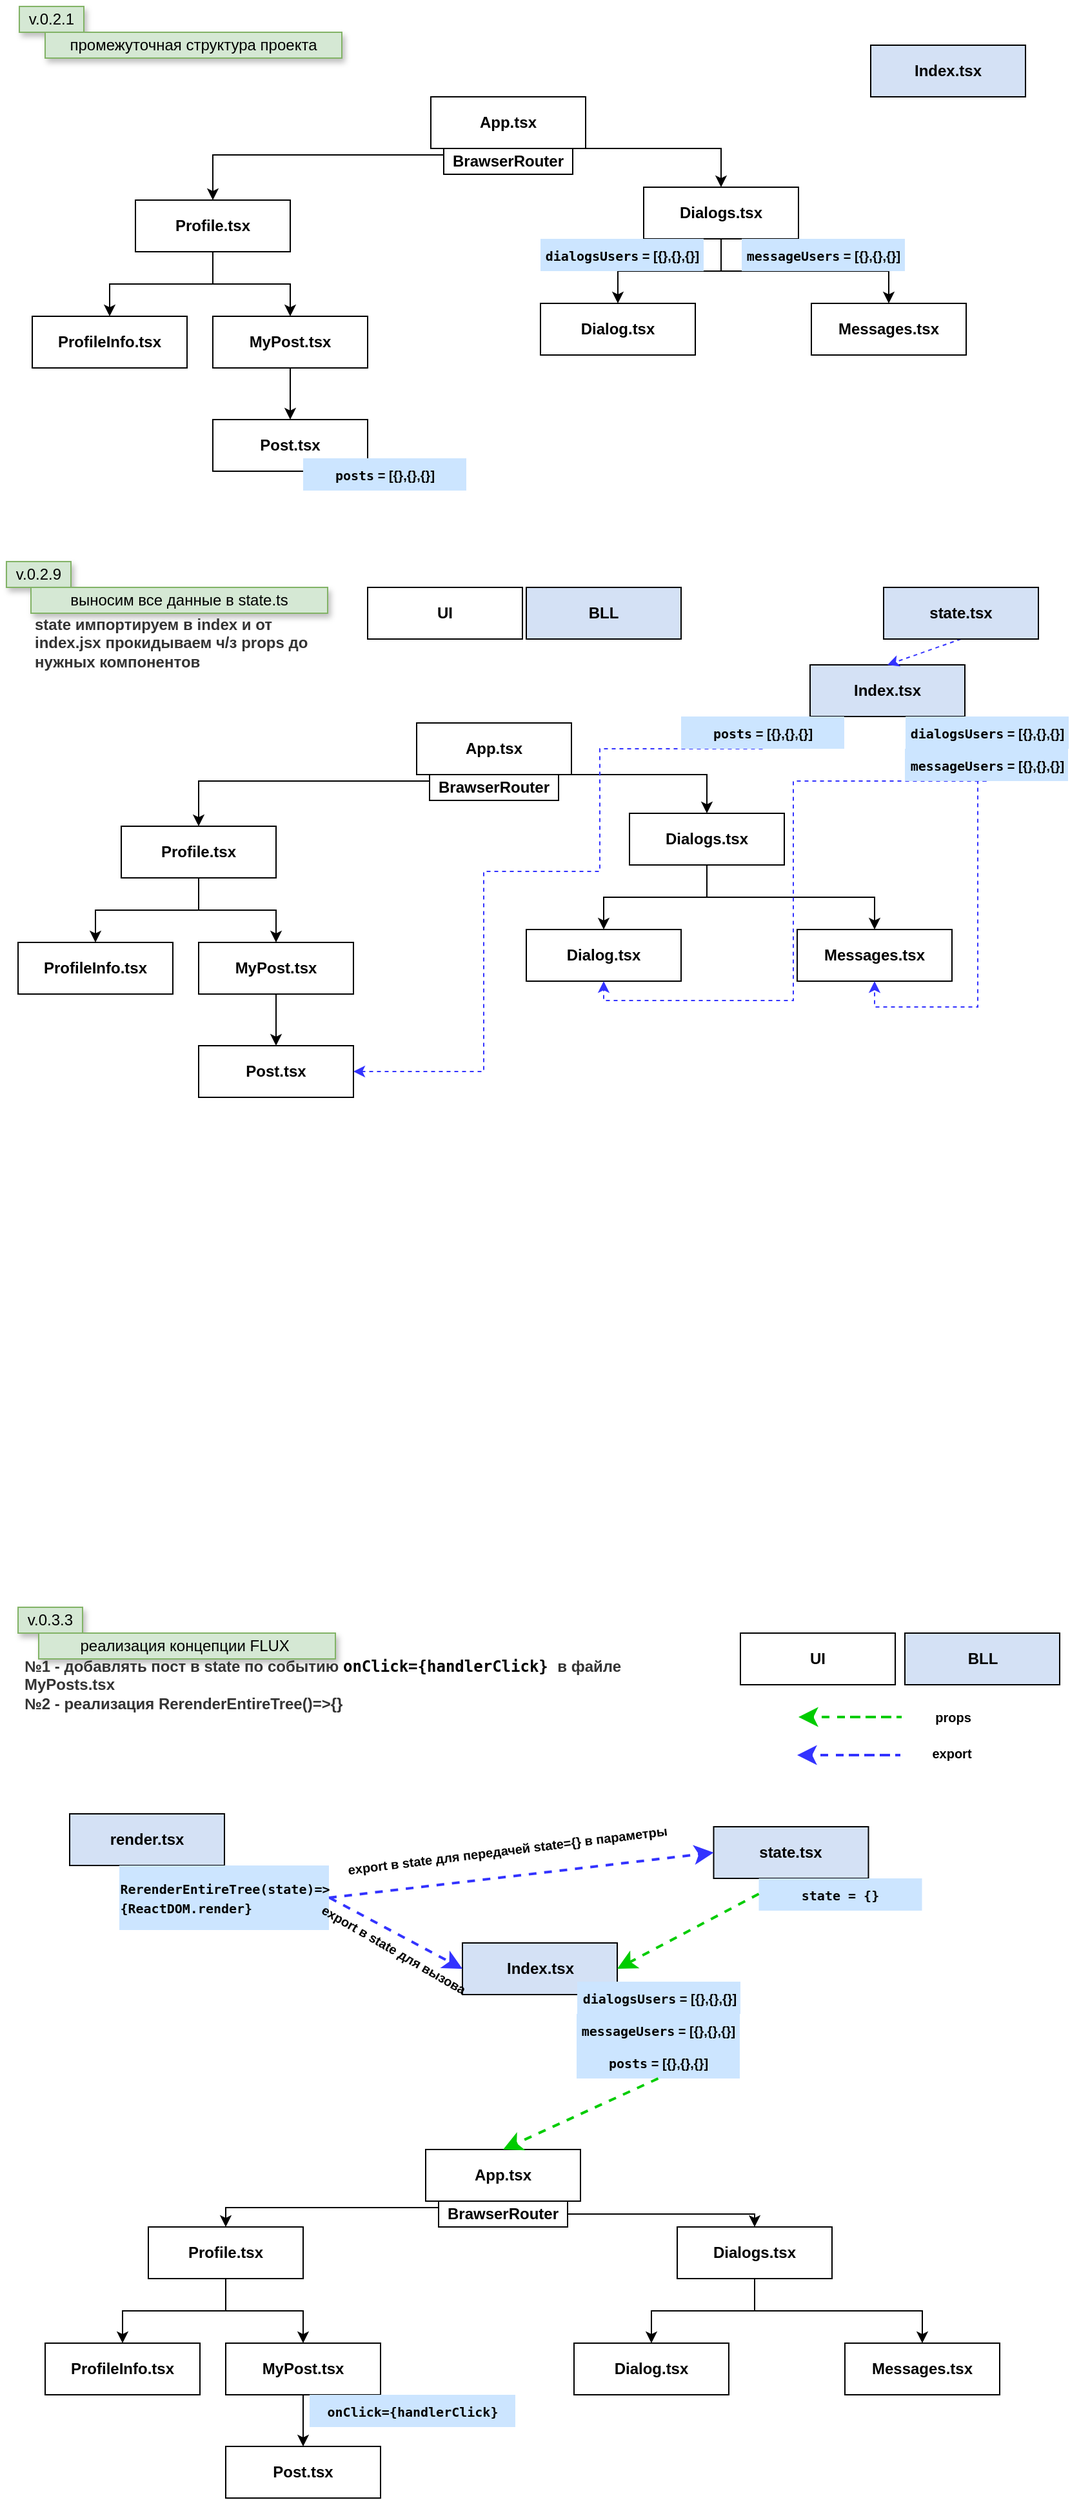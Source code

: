 <mxfile version="16.5.6" type="github">
  <diagram id="oLFiRbwE-C5T9zBizWjQ" name="Page-1">
    <mxGraphModel dx="2490" dy="1270" grid="1" gridSize="10" guides="1" tooltips="1" connect="1" arrows="0" fold="1" page="1" pageScale="1" pageWidth="827" pageHeight="1169" math="0" shadow="0">
      <root>
        <mxCell id="0" />
        <mxCell id="1" parent="0" />
        <mxCell id="9WCbVWumMUlL1E1PXj8_-1" value="v.0.2.1" style="text;html=1;strokeColor=#82b366;fillColor=#d5e8d4;align=center;verticalAlign=middle;whiteSpace=wrap;rounded=0;glass=0;shadow=1;" parent="1" vertex="1">
          <mxGeometry x="10" y="10" width="50" height="20" as="geometry" />
        </mxCell>
        <mxCell id="0pOiVx95gZNzW9qbfq_K-2" value="промежуточная структура проекта" style="text;html=1;strokeColor=#82b366;fillColor=#D5E8D4;align=center;verticalAlign=middle;whiteSpace=wrap;rounded=0;glass=0;shadow=1;" parent="1" vertex="1">
          <mxGeometry x="30" y="30" width="230" height="20" as="geometry" />
        </mxCell>
        <mxCell id="0pOiVx95gZNzW9qbfq_K-4" value="&lt;b&gt;App.tsx&lt;/b&gt;" style="rounded=0;whiteSpace=wrap;html=1;fillColor=#FFFFFF;" parent="1" vertex="1">
          <mxGeometry x="329" y="80" width="120" height="40" as="geometry" />
        </mxCell>
        <mxCell id="0pOiVx95gZNzW9qbfq_K-25" style="edgeStyle=orthogonalEdgeStyle;rounded=0;orthogonalLoop=1;jettySize=auto;html=1;exitX=0.5;exitY=1;exitDx=0;exitDy=0;entryX=0.5;entryY=0;entryDx=0;entryDy=0;fontSize=10;fontColor=#000000;" parent="1" source="0pOiVx95gZNzW9qbfq_K-5" target="0pOiVx95gZNzW9qbfq_K-10" edge="1">
          <mxGeometry relative="1" as="geometry" />
        </mxCell>
        <mxCell id="0pOiVx95gZNzW9qbfq_K-26" style="edgeStyle=orthogonalEdgeStyle;rounded=0;orthogonalLoop=1;jettySize=auto;html=1;exitX=0.5;exitY=1;exitDx=0;exitDy=0;entryX=0.5;entryY=0;entryDx=0;entryDy=0;fontSize=10;fontColor=#000000;" parent="1" source="0pOiVx95gZNzW9qbfq_K-5" target="0pOiVx95gZNzW9qbfq_K-11" edge="1">
          <mxGeometry relative="1" as="geometry" />
        </mxCell>
        <mxCell id="0pOiVx95gZNzW9qbfq_K-5" value="&lt;b&gt;Profile.tsx&lt;/b&gt;" style="rounded=0;whiteSpace=wrap;html=1;fillColor=#FFFFFF;" parent="1" vertex="1">
          <mxGeometry x="100" y="160" width="120" height="40" as="geometry" />
        </mxCell>
        <mxCell id="0pOiVx95gZNzW9qbfq_K-27" style="edgeStyle=orthogonalEdgeStyle;rounded=0;orthogonalLoop=1;jettySize=auto;html=1;exitX=0.5;exitY=1;exitDx=0;exitDy=0;entryX=0.5;entryY=0;entryDx=0;entryDy=0;fontSize=10;fontColor=#000000;" parent="1" source="0pOiVx95gZNzW9qbfq_K-6" target="0pOiVx95gZNzW9qbfq_K-13" edge="1">
          <mxGeometry relative="1" as="geometry" />
        </mxCell>
        <mxCell id="0pOiVx95gZNzW9qbfq_K-28" style="edgeStyle=orthogonalEdgeStyle;rounded=0;orthogonalLoop=1;jettySize=auto;html=1;exitX=0.5;exitY=1;exitDx=0;exitDy=0;fontSize=10;fontColor=#000000;" parent="1" source="0pOiVx95gZNzW9qbfq_K-6" target="0pOiVx95gZNzW9qbfq_K-14" edge="1">
          <mxGeometry relative="1" as="geometry" />
        </mxCell>
        <mxCell id="0pOiVx95gZNzW9qbfq_K-6" value="&lt;b&gt;Dialogs.tsx&lt;/b&gt;" style="rounded=0;whiteSpace=wrap;html=1;fillColor=#FFFFFF;" parent="1" vertex="1">
          <mxGeometry x="494" y="150" width="120" height="40" as="geometry" />
        </mxCell>
        <mxCell id="0pOiVx95gZNzW9qbfq_K-24" style="edgeStyle=orthogonalEdgeStyle;rounded=0;orthogonalLoop=1;jettySize=auto;html=1;exitX=0;exitY=0.25;exitDx=0;exitDy=0;entryX=0.5;entryY=0;entryDx=0;entryDy=0;fontSize=10;fontColor=#000000;" parent="1" source="0pOiVx95gZNzW9qbfq_K-8" target="0pOiVx95gZNzW9qbfq_K-5" edge="1">
          <mxGeometry relative="1" as="geometry" />
        </mxCell>
        <mxCell id="0pOiVx95gZNzW9qbfq_K-30" style="edgeStyle=orthogonalEdgeStyle;rounded=0;orthogonalLoop=1;jettySize=auto;html=1;exitX=1;exitY=0;exitDx=0;exitDy=0;entryX=0.5;entryY=0;entryDx=0;entryDy=0;fontSize=10;fontColor=#000000;" parent="1" source="0pOiVx95gZNzW9qbfq_K-8" target="0pOiVx95gZNzW9qbfq_K-6" edge="1">
          <mxGeometry relative="1" as="geometry">
            <Array as="points">
              <mxPoint x="554" y="120" />
            </Array>
          </mxGeometry>
        </mxCell>
        <mxCell id="0pOiVx95gZNzW9qbfq_K-8" value="&lt;b&gt;BrawserRouter&lt;/b&gt;" style="rounded=0;whiteSpace=wrap;html=1;fillColor=#FFFFFF;" parent="1" vertex="1">
          <mxGeometry x="339" y="120" width="100" height="20" as="geometry" />
        </mxCell>
        <mxCell id="0pOiVx95gZNzW9qbfq_K-9" value="&lt;b&gt;Index.tsx&lt;/b&gt;" style="rounded=0;whiteSpace=wrap;html=1;fillColor=#D4E1F5;shadow=0;strokeColor=#000000;" parent="1" vertex="1">
          <mxGeometry x="670" y="40" width="120" height="40" as="geometry" />
        </mxCell>
        <mxCell id="0pOiVx95gZNzW9qbfq_K-10" value="&lt;b&gt;ProfileInfo.tsx&lt;/b&gt;" style="rounded=0;whiteSpace=wrap;html=1;fillColor=#FFFFFF;" parent="1" vertex="1">
          <mxGeometry x="20" y="250" width="120" height="40" as="geometry" />
        </mxCell>
        <mxCell id="0pOiVx95gZNzW9qbfq_K-29" style="edgeStyle=orthogonalEdgeStyle;rounded=0;orthogonalLoop=1;jettySize=auto;html=1;exitX=0.5;exitY=1;exitDx=0;exitDy=0;fontSize=10;fontColor=#000000;" parent="1" source="0pOiVx95gZNzW9qbfq_K-11" target="0pOiVx95gZNzW9qbfq_K-12" edge="1">
          <mxGeometry relative="1" as="geometry" />
        </mxCell>
        <mxCell id="0pOiVx95gZNzW9qbfq_K-11" value="&lt;b&gt;MyPost.tsx&lt;/b&gt;" style="rounded=0;whiteSpace=wrap;html=1;fillColor=#FFFFFF;" parent="1" vertex="1">
          <mxGeometry x="160" y="250" width="120" height="40" as="geometry" />
        </mxCell>
        <mxCell id="0pOiVx95gZNzW9qbfq_K-12" value="&lt;b&gt;Post.tsx&lt;/b&gt;" style="rounded=0;whiteSpace=wrap;html=1;fillColor=#FFFFFF;" parent="1" vertex="1">
          <mxGeometry x="160" y="330" width="120" height="40" as="geometry" />
        </mxCell>
        <mxCell id="0pOiVx95gZNzW9qbfq_K-13" value="&lt;b&gt;Dialog.tsx&lt;/b&gt;" style="rounded=0;whiteSpace=wrap;html=1;fillColor=#FFFFFF;" parent="1" vertex="1">
          <mxGeometry x="414" y="240" width="120" height="40" as="geometry" />
        </mxCell>
        <mxCell id="0pOiVx95gZNzW9qbfq_K-14" value="&lt;b&gt;Messages.tsx&lt;/b&gt;" style="rounded=0;whiteSpace=wrap;html=1;fillColor=#FFFFFF;" parent="1" vertex="1">
          <mxGeometry x="624" y="240" width="120" height="40" as="geometry" />
        </mxCell>
        <mxCell id="0pOiVx95gZNzW9qbfq_K-15" value="&lt;b&gt;&lt;font style=&quot;font-size: 10px&quot;&gt;&lt;span style=&quot;font-family: &amp;#34;jetbrains mono&amp;#34; , monospace&quot;&gt;dialogsUsers&lt;/span&gt;&amp;nbsp;= [{},{},{}]&lt;/font&gt;&lt;/b&gt;" style="rounded=0;whiteSpace=wrap;html=1;shadow=0;strokeColor=none;fillColor=#CCE5FF;" parent="1" vertex="1">
          <mxGeometry x="414" y="190" width="126.5" height="25" as="geometry" />
        </mxCell>
        <mxCell id="0pOiVx95gZNzW9qbfq_K-19" value="&lt;b&gt;&lt;font style=&quot;font-size: 10px&quot;&gt;&lt;span style=&quot;font-family: &amp;#34;jetbrains mono&amp;#34; , monospace&quot;&gt;messageUsers&lt;/span&gt;&amp;nbsp;= [{},{},{}]&lt;/font&gt;&lt;/b&gt;" style="rounded=0;whiteSpace=wrap;html=1;shadow=0;strokeColor=none;fillColor=#CCE5FF;" parent="1" vertex="1">
          <mxGeometry x="570" y="190" width="126.5" height="25" as="geometry" />
        </mxCell>
        <mxCell id="0pOiVx95gZNzW9qbfq_K-20" value="&lt;b&gt;&lt;font style=&quot;font-size: 10px&quot;&gt;&lt;font face=&quot;jetbrains mono, monospace&quot;&gt;posts&lt;/font&gt; = [{},{},{}]&lt;/font&gt;&lt;/b&gt;" style="rounded=0;whiteSpace=wrap;html=1;shadow=0;strokeColor=none;fillColor=#CCE5FF;" parent="1" vertex="1">
          <mxGeometry x="230" y="360" width="126.5" height="25" as="geometry" />
        </mxCell>
               <mxCell id="BKw3hRmDs_eH8maUTLtB-1" value="v.0.2.9" style="text;html=1;strokeColor=#82b366;fillColor=#d5e8d4;align=center;verticalAlign=middle;whiteSpace=wrap;rounded=0;glass=0;shadow=1;" vertex="1" parent="1">
          <mxGeometry y="440" width="50" height="20" as="geometry" />
        </mxCell>
        <mxCell id="BKw3hRmDs_eH8maUTLtB-2" value="выносим все данные в state.ts" style="text;html=1;strokeColor=#82b366;fillColor=#D5E8D4;align=center;verticalAlign=middle;whiteSpace=wrap;rounded=0;glass=0;shadow=1;" vertex="1" parent="1">
          <mxGeometry x="19" y="460" width="230" height="20" as="geometry" />
        </mxCell>
        <mxCell id="BKw3hRmDs_eH8maUTLtB-3" value="&lt;b&gt;App.tsx&lt;/b&gt;" style="rounded=0;whiteSpace=wrap;html=1;fillColor=#FFFFFF;" vertex="1" parent="1">
          <mxGeometry x="318" y="565" width="120" height="40" as="geometry" />
        </mxCell>
        <mxCell id="BKw3hRmDs_eH8maUTLtB-4" style="edgeStyle=orthogonalEdgeStyle;rounded=0;orthogonalLoop=1;jettySize=auto;html=1;exitX=0.5;exitY=1;exitDx=0;exitDy=0;entryX=0.5;entryY=0;entryDx=0;entryDy=0;fontSize=10;fontColor=#000000;" edge="1" parent="1" source="BKw3hRmDs_eH8maUTLtB-6" target="BKw3hRmDs_eH8maUTLtB-14">
          <mxGeometry relative="1" as="geometry" />
        </mxCell>
        <mxCell id="BKw3hRmDs_eH8maUTLtB-5" style="edgeStyle=orthogonalEdgeStyle;rounded=0;orthogonalLoop=1;jettySize=auto;html=1;exitX=0.5;exitY=1;exitDx=0;exitDy=0;entryX=0.5;entryY=0;entryDx=0;entryDy=0;fontSize=10;fontColor=#000000;" edge="1" parent="1" source="BKw3hRmDs_eH8maUTLtB-6" target="BKw3hRmDs_eH8maUTLtB-16">
          <mxGeometry relative="1" as="geometry" />
        </mxCell>
        <mxCell id="BKw3hRmDs_eH8maUTLtB-6" value="&lt;b&gt;Profile.tsx&lt;/b&gt;" style="rounded=0;whiteSpace=wrap;html=1;fillColor=#FFFFFF;" vertex="1" parent="1">
          <mxGeometry x="89" y="645" width="120" height="40" as="geometry" />
        </mxCell>
        <mxCell id="BKw3hRmDs_eH8maUTLtB-7" style="edgeStyle=orthogonalEdgeStyle;rounded=0;orthogonalLoop=1;jettySize=auto;html=1;exitX=0.5;exitY=1;exitDx=0;exitDy=0;entryX=0.5;entryY=0;entryDx=0;entryDy=0;fontSize=10;fontColor=#000000;" edge="1" parent="1" source="BKw3hRmDs_eH8maUTLtB-9" target="BKw3hRmDs_eH8maUTLtB-18">
          <mxGeometry relative="1" as="geometry" />
        </mxCell>
        <mxCell id="BKw3hRmDs_eH8maUTLtB-8" style="edgeStyle=orthogonalEdgeStyle;rounded=0;orthogonalLoop=1;jettySize=auto;html=1;exitX=0.5;exitY=1;exitDx=0;exitDy=0;fontSize=10;fontColor=#000000;" edge="1" parent="1" source="BKw3hRmDs_eH8maUTLtB-9" target="BKw3hRmDs_eH8maUTLtB-19">
          <mxGeometry relative="1" as="geometry" />
        </mxCell>
        <mxCell id="BKw3hRmDs_eH8maUTLtB-9" value="&lt;b&gt;Dialogs.tsx&lt;/b&gt;" style="rounded=0;whiteSpace=wrap;html=1;fillColor=#FFFFFF;" vertex="1" parent="1">
          <mxGeometry x="483" y="635" width="120" height="40" as="geometry" />
        </mxCell>
        <mxCell id="BKw3hRmDs_eH8maUTLtB-10" style="edgeStyle=orthogonalEdgeStyle;rounded=0;orthogonalLoop=1;jettySize=auto;html=1;exitX=0;exitY=0.25;exitDx=0;exitDy=0;entryX=0.5;entryY=0;entryDx=0;entryDy=0;fontSize=10;fontColor=#000000;" edge="1" parent="1" source="BKw3hRmDs_eH8maUTLtB-12" target="BKw3hRmDs_eH8maUTLtB-6">
          <mxGeometry relative="1" as="geometry" />
        </mxCell>
        <mxCell id="BKw3hRmDs_eH8maUTLtB-11" style="edgeStyle=orthogonalEdgeStyle;rounded=0;orthogonalLoop=1;jettySize=auto;html=1;exitX=1;exitY=0;exitDx=0;exitDy=0;entryX=0.5;entryY=0;entryDx=0;entryDy=0;fontSize=10;fontColor=#000000;" edge="1" parent="1" source="BKw3hRmDs_eH8maUTLtB-12" target="BKw3hRmDs_eH8maUTLtB-9">
          <mxGeometry relative="1" as="geometry">
            <Array as="points">
              <mxPoint x="543" y="605" />
            </Array>
          </mxGeometry>
        </mxCell>
        <mxCell id="BKw3hRmDs_eH8maUTLtB-12" value="&lt;b&gt;BrawserRouter&lt;/b&gt;" style="rounded=0;whiteSpace=wrap;html=1;fillColor=#FFFFFF;" vertex="1" parent="1">
          <mxGeometry x="328" y="605" width="100" height="20" as="geometry" />
        </mxCell>
        <mxCell id="BKw3hRmDs_eH8maUTLtB-13" value="&lt;b&gt;Index.tsx&lt;/b&gt;" style="rounded=0;whiteSpace=wrap;html=1;fillColor=#D4E1F5;shadow=0;strokeColor=#000000;" vertex="1" parent="1">
          <mxGeometry x="623" y="520" width="120" height="40" as="geometry" />
        </mxCell>
        <mxCell id="BKw3hRmDs_eH8maUTLtB-14" value="&lt;b&gt;ProfileInfo.tsx&lt;/b&gt;" style="rounded=0;whiteSpace=wrap;html=1;fillColor=#FFFFFF;" vertex="1" parent="1">
          <mxGeometry x="9" y="735" width="120" height="40" as="geometry" />
        </mxCell>
        <mxCell id="BKw3hRmDs_eH8maUTLtB-15" style="edgeStyle=orthogonalEdgeStyle;rounded=0;orthogonalLoop=1;jettySize=auto;html=1;exitX=0.5;exitY=1;exitDx=0;exitDy=0;fontSize=10;fontColor=#000000;" edge="1" parent="1" source="BKw3hRmDs_eH8maUTLtB-16" target="BKw3hRmDs_eH8maUTLtB-17">
          <mxGeometry relative="1" as="geometry" />
        </mxCell>
        <mxCell id="BKw3hRmDs_eH8maUTLtB-16" value="&lt;b&gt;MyPost.tsx&lt;/b&gt;" style="rounded=0;whiteSpace=wrap;html=1;fillColor=#FFFFFF;" vertex="1" parent="1">
          <mxGeometry x="149" y="735" width="120" height="40" as="geometry" />
        </mxCell>
        <mxCell id="BKw3hRmDs_eH8maUTLtB-17" value="&lt;b&gt;Post.tsx&lt;/b&gt;" style="rounded=0;whiteSpace=wrap;html=1;fillColor=#FFFFFF;" vertex="1" parent="1">
          <mxGeometry x="149" y="815" width="120" height="40" as="geometry" />
        </mxCell>
        <mxCell id="BKw3hRmDs_eH8maUTLtB-18" value="&lt;b&gt;Dialog.tsx&lt;/b&gt;" style="rounded=0;whiteSpace=wrap;html=1;fillColor=#FFFFFF;" vertex="1" parent="1">
          <mxGeometry x="403" y="725" width="120" height="40" as="geometry" />
        </mxCell>
        <mxCell id="BKw3hRmDs_eH8maUTLtB-19" value="&lt;b&gt;Messages.tsx&lt;/b&gt;" style="rounded=0;whiteSpace=wrap;html=1;fillColor=#FFFFFF;" vertex="1" parent="1">
          <mxGeometry x="613" y="725" width="120" height="40" as="geometry" />
        </mxCell>
        <mxCell id="BKw3hRmDs_eH8maUTLtB-20" value="&lt;b&gt;&lt;font style=&quot;font-size: 10px&quot;&gt;&lt;span style=&quot;font-family: &amp;#34;jetbrains mono&amp;#34; , monospace&quot;&gt;dialogsUsers&lt;/span&gt;&amp;nbsp;= [{},{},{}]&lt;/font&gt;&lt;/b&gt;" style="rounded=0;whiteSpace=wrap;html=1;shadow=0;strokeColor=none;fillColor=#CCE5FF;" vertex="1" parent="1">
          <mxGeometry x="697" y="560" width="126.5" height="25" as="geometry" />
        </mxCell>
        <mxCell id="BKw3hRmDs_eH8maUTLtB-29" style="edgeStyle=orthogonalEdgeStyle;rounded=0;orthogonalLoop=1;jettySize=auto;html=1;exitX=0.5;exitY=1;exitDx=0;exitDy=0;entryX=0.5;entryY=1;entryDx=0;entryDy=0;fontFamily=Helvetica;fontSize=12;fontColor=#333333;strokeColor=#3333FF;dashed=1;" edge="1" parent="1" source="BKw3hRmDs_eH8maUTLtB-21" target="BKw3hRmDs_eH8maUTLtB-19">
          <mxGeometry relative="1" as="geometry">
            <Array as="points">
              <mxPoint x="753" y="610" />
              <mxPoint x="753" y="785" />
              <mxPoint x="673" y="785" />
            </Array>
          </mxGeometry>
        </mxCell>
        <mxCell id="BKw3hRmDs_eH8maUTLtB-30" style="edgeStyle=orthogonalEdgeStyle;rounded=0;orthogonalLoop=1;jettySize=auto;html=1;exitX=0.5;exitY=1;exitDx=0;exitDy=0;entryX=0.5;entryY=1;entryDx=0;entryDy=0;fontFamily=Helvetica;fontSize=12;fontColor=#333333;strokeColor=#3333FF;dashed=1;" edge="1" parent="1" source="BKw3hRmDs_eH8maUTLtB-21" target="BKw3hRmDs_eH8maUTLtB-18">
          <mxGeometry relative="1" as="geometry">
            <Array as="points">
              <mxPoint x="610" y="610" />
              <mxPoint x="610" y="780" />
              <mxPoint x="463" y="780" />
            </Array>
          </mxGeometry>
        </mxCell>
        <mxCell id="BKw3hRmDs_eH8maUTLtB-21" value="&lt;b&gt;&lt;font style=&quot;font-size: 10px&quot;&gt;&lt;span style=&quot;font-family: &amp;#34;jetbrains mono&amp;#34; , monospace&quot;&gt;messageUsers&lt;/span&gt;&amp;nbsp;= [{},{},{}]&lt;/font&gt;&lt;/b&gt;" style="rounded=0;whiteSpace=wrap;html=1;shadow=0;strokeColor=none;fillColor=#CCE5FF;" vertex="1" parent="1">
          <mxGeometry x="696.5" y="585" width="126.5" height="25" as="geometry" />
        </mxCell>
        <mxCell id="BKw3hRmDs_eH8maUTLtB-28" style="edgeStyle=orthogonalEdgeStyle;rounded=0;orthogonalLoop=1;jettySize=auto;html=1;exitX=0.5;exitY=1;exitDx=0;exitDy=0;entryX=1;entryY=0.5;entryDx=0;entryDy=0;fontFamily=Helvetica;fontSize=12;fontColor=#333333;strokeColor=#3333FF;dashed=1;" edge="1" parent="1" source="BKw3hRmDs_eH8maUTLtB-22" target="BKw3hRmDs_eH8maUTLtB-17">
          <mxGeometry relative="1" as="geometry">
            <Array as="points">
              <mxPoint x="460" y="585" />
              <mxPoint x="460" y="680" />
              <mxPoint x="370" y="680" />
              <mxPoint x="370" y="835" />
            </Array>
          </mxGeometry>
        </mxCell>
        <mxCell id="BKw3hRmDs_eH8maUTLtB-22" value="&lt;b&gt;&lt;font style=&quot;font-size: 10px&quot;&gt;&lt;font face=&quot;jetbrains mono, monospace&quot;&gt;posts&lt;/font&gt; = [{},{},{}]&lt;/font&gt;&lt;/b&gt;" style="rounded=0;whiteSpace=wrap;html=1;shadow=0;strokeColor=none;fillColor=#CCE5FF;" vertex="1" parent="1">
          <mxGeometry x="523" y="560" width="126.5" height="25" as="geometry" />
        </mxCell>
        <mxCell id="BKw3hRmDs_eH8maUTLtB-35" style="edgeStyle=none;rounded=0;orthogonalLoop=1;jettySize=auto;html=1;exitX=0.5;exitY=1;exitDx=0;exitDy=0;entryX=0.5;entryY=0;entryDx=0;entryDy=0;dashed=1;fontFamily=Helvetica;fontSize=12;fontColor=#333333;strokeColor=#3333FF;" edge="1" parent="1" source="BKw3hRmDs_eH8maUTLtB-23" target="BKw3hRmDs_eH8maUTLtB-13">
          <mxGeometry relative="1" as="geometry" />
        </mxCell>
        <mxCell id="BKw3hRmDs_eH8maUTLtB-23" value="&lt;b&gt;state.tsx&lt;/b&gt;" style="rounded=0;whiteSpace=wrap;html=1;fillColor=#D4E1F5;shadow=0;strokeColor=#000000;" vertex="1" parent="1">
          <mxGeometry x="680" y="460" width="120" height="40" as="geometry" />
        </mxCell>
        <mxCell id="BKw3hRmDs_eH8maUTLtB-27" value="&lt;b&gt;state импортируем в index и от index.jsx прокидываем ч/з props до нужных компонентов&lt;/b&gt;" style="text;html=1;strokeColor=none;fillColor=none;align=left;verticalAlign=middle;whiteSpace=wrap;rounded=0;labelBackgroundColor=none;labelBorderColor=none;fontFamily=Helvetica;fontSize=12;fontColor=#333333;" vertex="1" parent="1">
          <mxGeometry x="20" y="475" width="230" height="55" as="geometry" />
        </mxCell>
        <mxCell id="BKw3hRmDs_eH8maUTLtB-32" value="&lt;b&gt;BLL&lt;/b&gt;" style="rounded=0;whiteSpace=wrap;html=1;fillColor=#D4E1F5;shadow=0;strokeColor=#000000;" vertex="1" parent="1">
          <mxGeometry x="403" y="460" width="120" height="40" as="geometry" />
        </mxCell>
        <mxCell id="BKw3hRmDs_eH8maUTLtB-36" value="&lt;b&gt;UI&lt;/b&gt;" style="rounded=0;whiteSpace=wrap;html=1;fillColor=#FFFFFF;strokeColor=#000000;" vertex="1" parent="1">
          <mxGeometry x="280" y="460" width="120" height="40" as="geometry" />
        </mxCell>
        <mxCell id="BKw3hRmDs_eH8maUTLtB-39" value="v.0.3.3" style="text;html=1;strokeColor=#82b366;fillColor=#d5e8d4;align=center;verticalAlign=middle;whiteSpace=wrap;rounded=0;glass=0;shadow=1;" vertex="1" parent="1">
          <mxGeometry x="9" y="1250" width="50" height="20" as="geometry" />
        </mxCell>
        <mxCell id="BKw3hRmDs_eH8maUTLtB-40" value="реализация концепции FLUX&amp;nbsp;" style="text;html=1;strokeColor=#82b366;fillColor=#D5E8D4;align=center;verticalAlign=middle;whiteSpace=wrap;rounded=0;glass=0;shadow=1;" vertex="1" parent="1">
          <mxGeometry x="25" y="1270" width="230" height="20" as="geometry" />
        </mxCell>
        <mxCell id="BKw3hRmDs_eH8maUTLtB-41" value="&lt;b&gt;App.tsx&lt;/b&gt;" style="rounded=0;whiteSpace=wrap;html=1;fillColor=#FFFFFF;" vertex="1" parent="1">
          <mxGeometry x="325" y="1670" width="120" height="40" as="geometry" />
        </mxCell>
        <mxCell id="BKw3hRmDs_eH8maUTLtB-42" style="edgeStyle=orthogonalEdgeStyle;rounded=0;orthogonalLoop=1;jettySize=auto;html=1;exitX=0.5;exitY=1;exitDx=0;exitDy=0;entryX=0.5;entryY=0;entryDx=0;entryDy=0;fontSize=10;fontColor=#000000;" edge="1" parent="1" source="BKw3hRmDs_eH8maUTLtB-44" target="BKw3hRmDs_eH8maUTLtB-52">
          <mxGeometry relative="1" as="geometry" />
        </mxCell>
        <mxCell id="BKw3hRmDs_eH8maUTLtB-43" style="edgeStyle=orthogonalEdgeStyle;rounded=0;orthogonalLoop=1;jettySize=auto;html=1;exitX=0.5;exitY=1;exitDx=0;exitDy=0;entryX=0.5;entryY=0;entryDx=0;entryDy=0;fontSize=10;fontColor=#000000;" edge="1" parent="1" source="BKw3hRmDs_eH8maUTLtB-44" target="BKw3hRmDs_eH8maUTLtB-54">
          <mxGeometry relative="1" as="geometry" />
        </mxCell>
        <mxCell id="BKw3hRmDs_eH8maUTLtB-44" value="&lt;b&gt;Profile.tsx&lt;/b&gt;" style="rounded=0;whiteSpace=wrap;html=1;fillColor=#FFFFFF;" vertex="1" parent="1">
          <mxGeometry x="110" y="1730" width="120" height="40" as="geometry" />
        </mxCell>
        <mxCell id="BKw3hRmDs_eH8maUTLtB-45" style="edgeStyle=orthogonalEdgeStyle;rounded=0;orthogonalLoop=1;jettySize=auto;html=1;exitX=0.5;exitY=1;exitDx=0;exitDy=0;entryX=0.5;entryY=0;entryDx=0;entryDy=0;fontSize=10;fontColor=#000000;" edge="1" parent="1" source="BKw3hRmDs_eH8maUTLtB-47" target="BKw3hRmDs_eH8maUTLtB-56">
          <mxGeometry relative="1" as="geometry" />
        </mxCell>
        <mxCell id="BKw3hRmDs_eH8maUTLtB-46" style="edgeStyle=orthogonalEdgeStyle;rounded=0;orthogonalLoop=1;jettySize=auto;html=1;exitX=0.5;exitY=1;exitDx=0;exitDy=0;fontSize=10;fontColor=#000000;" edge="1" parent="1" source="BKw3hRmDs_eH8maUTLtB-47" target="BKw3hRmDs_eH8maUTLtB-57">
          <mxGeometry relative="1" as="geometry" />
        </mxCell>
        <mxCell id="BKw3hRmDs_eH8maUTLtB-47" value="&lt;b&gt;Dialogs.tsx&lt;/b&gt;" style="rounded=0;whiteSpace=wrap;html=1;fillColor=#FFFFFF;" vertex="1" parent="1">
          <mxGeometry x="520" y="1730" width="120" height="40" as="geometry" />
        </mxCell>
        <mxCell id="BKw3hRmDs_eH8maUTLtB-48" style="edgeStyle=orthogonalEdgeStyle;rounded=0;orthogonalLoop=1;jettySize=auto;html=1;exitX=0;exitY=0.25;exitDx=0;exitDy=0;entryX=0.5;entryY=0;entryDx=0;entryDy=0;fontSize=10;fontColor=#000000;" edge="1" parent="1" source="BKw3hRmDs_eH8maUTLtB-50" target="BKw3hRmDs_eH8maUTLtB-44">
          <mxGeometry relative="1" as="geometry">
            <Array as="points">
              <mxPoint x="170" y="1715" />
            </Array>
          </mxGeometry>
        </mxCell>
        <mxCell id="BKw3hRmDs_eH8maUTLtB-49" style="edgeStyle=orthogonalEdgeStyle;rounded=0;orthogonalLoop=1;jettySize=auto;html=1;exitX=1;exitY=0.5;exitDx=0;exitDy=0;entryX=0.5;entryY=0;entryDx=0;entryDy=0;fontSize=10;fontColor=#000000;" edge="1" parent="1" source="BKw3hRmDs_eH8maUTLtB-50" target="BKw3hRmDs_eH8maUTLtB-47">
          <mxGeometry relative="1" as="geometry">
            <Array as="points">
              <mxPoint x="580" y="1720" />
            </Array>
          </mxGeometry>
        </mxCell>
        <mxCell id="BKw3hRmDs_eH8maUTLtB-50" value="&lt;b&gt;BrawserRouter&lt;/b&gt;" style="rounded=0;whiteSpace=wrap;html=1;fillColor=#FFFFFF;" vertex="1" parent="1">
          <mxGeometry x="335" y="1710" width="100" height="20" as="geometry" />
        </mxCell>
        <mxCell id="BKw3hRmDs_eH8maUTLtB-51" value="&lt;b&gt;Index.tsx&lt;/b&gt;" style="rounded=0;whiteSpace=wrap;html=1;fillColor=#D4E1F5;shadow=0;strokeColor=#000000;" vertex="1" parent="1">
          <mxGeometry x="353.5" y="1510" width="120" height="40" as="geometry" />
        </mxCell>
        <mxCell id="BKw3hRmDs_eH8maUTLtB-52" value="&lt;b&gt;ProfileInfo.tsx&lt;/b&gt;" style="rounded=0;whiteSpace=wrap;html=1;fillColor=#FFFFFF;" vertex="1" parent="1">
          <mxGeometry x="30" y="1820" width="120" height="40" as="geometry" />
        </mxCell>
        <mxCell id="BKw3hRmDs_eH8maUTLtB-53" style="edgeStyle=orthogonalEdgeStyle;rounded=0;orthogonalLoop=1;jettySize=auto;html=1;exitX=0.5;exitY=1;exitDx=0;exitDy=0;fontSize=10;fontColor=#000000;" edge="1" parent="1" source="BKw3hRmDs_eH8maUTLtB-54" target="BKw3hRmDs_eH8maUTLtB-55">
          <mxGeometry relative="1" as="geometry" />
        </mxCell>
        <mxCell id="BKw3hRmDs_eH8maUTLtB-54" value="&lt;b&gt;MyPost.tsx&lt;/b&gt;" style="rounded=0;whiteSpace=wrap;html=1;fillColor=#FFFFFF;" vertex="1" parent="1">
          <mxGeometry x="170" y="1820" width="120" height="40" as="geometry" />
        </mxCell>
        <mxCell id="BKw3hRmDs_eH8maUTLtB-55" value="&lt;b&gt;Post.tsx&lt;/b&gt;" style="rounded=0;whiteSpace=wrap;html=1;fillColor=#FFFFFF;" vertex="1" parent="1">
          <mxGeometry x="170" y="1900" width="120" height="40" as="geometry" />
        </mxCell>
        <mxCell id="BKw3hRmDs_eH8maUTLtB-56" value="&lt;b&gt;Dialog.tsx&lt;/b&gt;" style="rounded=0;whiteSpace=wrap;html=1;fillColor=#FFFFFF;" vertex="1" parent="1">
          <mxGeometry x="440" y="1820" width="120" height="40" as="geometry" />
        </mxCell>
        <mxCell id="BKw3hRmDs_eH8maUTLtB-57" value="&lt;b&gt;Messages.tsx&lt;/b&gt;" style="rounded=0;whiteSpace=wrap;html=1;fillColor=#FFFFFF;" vertex="1" parent="1">
          <mxGeometry x="650" y="1820" width="120" height="40" as="geometry" />
        </mxCell>
        <mxCell id="BKw3hRmDs_eH8maUTLtB-58" value="&lt;b&gt;&lt;font style=&quot;font-size: 10px&quot;&gt;&lt;span style=&quot;font-family: &amp;#34;jetbrains mono&amp;#34; , monospace&quot;&gt;dialogsUsers&lt;/span&gt;&amp;nbsp;= [{},{},{}]&lt;/font&gt;&lt;/b&gt;" style="rounded=0;whiteSpace=wrap;html=1;shadow=0;strokeColor=none;fillColor=#CCE5FF;" vertex="1" parent="1">
          <mxGeometry x="442.5" y="1540" width="126.5" height="25" as="geometry" />
        </mxCell>
        <mxCell id="BKw3hRmDs_eH8maUTLtB-61" value="&lt;b&gt;&lt;font style=&quot;font-size: 10px&quot;&gt;&lt;span style=&quot;font-family: &amp;#34;jetbrains mono&amp;#34; , monospace&quot;&gt;messageUsers&lt;/span&gt;&amp;nbsp;= [{},{},{}]&lt;/font&gt;&lt;/b&gt;" style="rounded=0;whiteSpace=wrap;html=1;shadow=0;strokeColor=none;fillColor=#CCE5FF;" vertex="1" parent="1">
          <mxGeometry x="442" y="1565" width="126.5" height="25" as="geometry" />
        </mxCell>
        <mxCell id="BKw3hRmDs_eH8maUTLtB-63" value="&lt;b&gt;&lt;font style=&quot;font-size: 10px&quot;&gt;&lt;font face=&quot;jetbrains mono, monospace&quot;&gt;posts&lt;/font&gt; = [{},{},{}]&lt;/font&gt;&lt;/b&gt;" style="rounded=0;whiteSpace=wrap;html=1;shadow=0;strokeColor=none;fillColor=#CCE5FF;" vertex="1" parent="1">
          <mxGeometry x="442" y="1590" width="126.5" height="25" as="geometry" />
        </mxCell>
        <mxCell id="BKw3hRmDs_eH8maUTLtB-65" value="&lt;b&gt;state.tsx&lt;/b&gt;" style="rounded=0;whiteSpace=wrap;html=1;fillColor=#D4E1F5;shadow=0;strokeColor=#000000;" vertex="1" parent="1">
          <mxGeometry x="548.25" y="1420" width="120" height="40" as="geometry" />
        </mxCell>
        <mxCell id="BKw3hRmDs_eH8maUTLtB-66" value="&lt;b&gt;№1 - добавлять пост в state по событию&amp;nbsp;&lt;/b&gt;&lt;b style=&quot;color: rgb(0 , 0 , 0) ; font-family: &amp;#34;jetbrains mono&amp;#34; , monospace&quot;&gt;onClick={handlerClick}&amp;nbsp;&lt;/b&gt;&lt;b&gt;в файле MyPosts.tsx&lt;br&gt;№2 - реализация RerenderEntireTree()=&amp;gt;{}&amp;nbsp;&amp;nbsp;&lt;br&gt;&lt;/b&gt;" style="text;html=1;strokeColor=none;fillColor=none;align=left;verticalAlign=middle;whiteSpace=wrap;rounded=0;labelBackgroundColor=none;labelBorderColor=none;fontFamily=Helvetica;fontSize=12;fontColor=#333333;" vertex="1" parent="1">
          <mxGeometry x="11.5" y="1290" width="529" height="40" as="geometry" />
        </mxCell>
        <mxCell id="BKw3hRmDs_eH8maUTLtB-67" value="&lt;b&gt;BLL&lt;/b&gt;" style="rounded=0;whiteSpace=wrap;html=1;fillColor=#D4E1F5;shadow=0;strokeColor=#000000;" vertex="1" parent="1">
          <mxGeometry x="696.5" y="1270" width="120" height="40" as="geometry" />
        </mxCell>
        <mxCell id="BKw3hRmDs_eH8maUTLtB-68" value="&lt;b&gt;UI&lt;/b&gt;" style="rounded=0;whiteSpace=wrap;html=1;fillColor=#FFFFFF;strokeColor=#000000;" vertex="1" parent="1">
          <mxGeometry x="569" y="1270" width="120" height="40" as="geometry" />
        </mxCell>
        <mxCell id="BKw3hRmDs_eH8maUTLtB-70" value="&lt;pre style=&quot;color: rgb(51 , 51 , 51) ; text-align: left ; font-family: &amp;#34;jetbrains mono&amp;#34; , monospace&quot;&gt;&lt;font color=&quot;#000000&quot; style=&quot;font-size: 10px&quot;&gt;&lt;b&gt;onClick={handlerClick}&lt;/b&gt;&lt;/font&gt;&lt;/pre&gt;" style="rounded=0;whiteSpace=wrap;html=1;shadow=0;strokeColor=none;fillColor=#CCE5FF;" vertex="1" parent="1">
          <mxGeometry x="235" y="1860" width="159.5" height="25" as="geometry" />
        </mxCell>
        <mxCell id="BKw3hRmDs_eH8maUTLtB-71" value="&lt;font face=&quot;jetbrains mono, monospace&quot;&gt;&lt;span style=&quot;font-size: 10px&quot;&gt;&lt;b&gt;state = {}&lt;/b&gt;&lt;/span&gt;&lt;/font&gt;" style="rounded=0;whiteSpace=wrap;html=1;shadow=0;strokeColor=none;fillColor=#CCE5FF;" vertex="1" parent="1">
          <mxGeometry x="583.25" y="1460" width="126.5" height="25" as="geometry" />
        </mxCell>
        <mxCell id="BKw3hRmDs_eH8maUTLtB-72" value="&lt;b&gt;render.tsx&lt;/b&gt;" style="rounded=0;whiteSpace=wrap;html=1;fillColor=#D4E1F5;shadow=0;strokeColor=#000000;" vertex="1" parent="1">
          <mxGeometry x="49" y="1410" width="120" height="40" as="geometry" />
        </mxCell>
        <mxCell id="BKw3hRmDs_eH8maUTLtB-74" value="&lt;pre style=&quot;text-align: left ; font-family: &amp;#34;jetbrains mono&amp;#34; , monospace&quot;&gt;&lt;pre style=&quot;font-family: &amp;#34;jetbrains mono&amp;#34; , monospace&quot;&gt;&lt;b style=&quot;font-size: 10px ; white-space: normal&quot;&gt;RerenderEntireTree(state)=&amp;gt;&lt;/b&gt;&lt;br&gt;&lt;font style=&quot;white-space: normal ; font-size: 10px&quot;&gt;&lt;b&gt;{ReactDOM.render&lt;/b&gt;&lt;/font&gt;&lt;b style=&quot;font-size: 10px ; white-space: normal&quot;&gt;}&lt;/b&gt;&lt;br&gt;&lt;/pre&gt;&lt;/pre&gt;" style="rounded=0;whiteSpace=wrap;html=1;shadow=0;strokeColor=none;fillColor=#CCE5FF;" vertex="1" parent="1">
          <mxGeometry x="87.5" y="1450" width="162.5" height="50" as="geometry" />
        </mxCell>
        <mxCell id="BKw3hRmDs_eH8maUTLtB-75" style="edgeStyle=none;rounded=0;orthogonalLoop=1;jettySize=auto;html=1;dashed=1;fontFamily=Helvetica;fontSize=12;fontColor=#333333;strokeColor=#00CC00;endSize=9;startSize=10;jumpSize=9;strokeWidth=2;" edge="1" parent="1">
          <mxGeometry relative="1" as="geometry">
            <mxPoint x="654" y="1335" as="sourcePoint" />
            <mxPoint x="614" y="1335" as="targetPoint" />
            <Array as="points">
              <mxPoint x="694" y="1335" />
            </Array>
          </mxGeometry>
        </mxCell>
        <mxCell id="BKw3hRmDs_eH8maUTLtB-76" style="edgeStyle=none;rounded=0;orthogonalLoop=1;jettySize=auto;html=1;dashed=1;fontFamily=Helvetica;fontSize=12;fontColor=#333333;strokeColor=#3333FF;endSize=9;startSize=10;jumpSize=9;strokeWidth=2;" edge="1" parent="1">
          <mxGeometry relative="1" as="geometry">
            <mxPoint x="653" y="1364.5" as="sourcePoint" />
            <mxPoint x="613" y="1364.5" as="targetPoint" />
            <Array as="points">
              <mxPoint x="693" y="1364.5" />
            </Array>
          </mxGeometry>
        </mxCell>
        <mxCell id="BKw3hRmDs_eH8maUTLtB-79" value="&lt;b&gt;props&lt;/b&gt;" style="text;html=1;strokeColor=none;fillColor=none;align=center;verticalAlign=middle;whiteSpace=wrap;rounded=0;labelBackgroundColor=none;labelBorderColor=none;fontFamily=Helvetica;fontSize=10;fontColor=#000000;" vertex="1" parent="1">
          <mxGeometry x="704" y="1320" width="60" height="30" as="geometry" />
        </mxCell>
        <mxCell id="BKw3hRmDs_eH8maUTLtB-80" value="&lt;b&gt;export&lt;/b&gt;" style="text;html=1;strokeColor=none;fillColor=none;align=center;verticalAlign=middle;whiteSpace=wrap;rounded=0;labelBackgroundColor=none;labelBorderColor=none;fontFamily=Helvetica;fontSize=10;fontColor=#000000;" vertex="1" parent="1">
          <mxGeometry x="703" y="1348" width="60" height="30" as="geometry" />
        </mxCell>
        <mxCell id="BKw3hRmDs_eH8maUTLtB-81" style="edgeStyle=none;rounded=0;orthogonalLoop=1;jettySize=auto;html=1;dashed=1;fontFamily=Helvetica;fontSize=12;fontColor=#333333;strokeColor=#3333FF;endSize=9;startSize=10;jumpSize=9;strokeWidth=2;entryX=0;entryY=0.5;entryDx=0;entryDy=0;" edge="1" parent="1" target="BKw3hRmDs_eH8maUTLtB-65">
          <mxGeometry relative="1" as="geometry">
            <mxPoint x="250" y="1475" as="sourcePoint" />
            <mxPoint x="540" y="1440" as="targetPoint" />
            <Array as="points">
              <mxPoint x="250" y="1475" />
            </Array>
          </mxGeometry>
        </mxCell>
        <mxCell id="BKw3hRmDs_eH8maUTLtB-82" style="edgeStyle=none;rounded=0;orthogonalLoop=1;jettySize=auto;html=1;dashed=1;fontFamily=Helvetica;fontSize=12;fontColor=#333333;strokeColor=#3333FF;endSize=9;startSize=10;jumpSize=9;strokeWidth=2;entryX=0;entryY=0.5;entryDx=0;entryDy=0;" edge="1" parent="1" target="BKw3hRmDs_eH8maUTLtB-51">
          <mxGeometry relative="1" as="geometry">
            <mxPoint x="250.5" y="1475" as="sourcePoint" />
            <mxPoint x="350" y="1550" as="targetPoint" />
            <Array as="points">
              <mxPoint x="250.5" y="1475" />
            </Array>
          </mxGeometry>
        </mxCell>
        <mxCell id="BKw3hRmDs_eH8maUTLtB-83" value="&lt;b&gt;export в state для передачей state={} в параметры&lt;/b&gt;" style="text;html=1;strokeColor=none;fillColor=none;align=center;verticalAlign=middle;whiteSpace=wrap;rounded=0;labelBackgroundColor=none;labelBorderColor=none;fontFamily=Helvetica;fontSize=10;fontColor=#000000;rotation=-7;" vertex="1" parent="1">
          <mxGeometry x="261.5" y="1423" width="253" height="30" as="geometry" />
        </mxCell>
        <mxCell id="BKw3hRmDs_eH8maUTLtB-84" style="edgeStyle=none;rounded=0;orthogonalLoop=1;jettySize=auto;html=1;dashed=1;fontFamily=Helvetica;fontSize=12;fontColor=#333333;strokeColor=#00CC00;endSize=9;startSize=10;jumpSize=9;strokeWidth=2;entryX=1;entryY=0.5;entryDx=0;entryDy=0;" edge="1" parent="1" target="BKw3hRmDs_eH8maUTLtB-51">
          <mxGeometry relative="1" as="geometry">
            <mxPoint x="583.25" y="1472" as="sourcePoint" />
            <mxPoint x="480" y="1550" as="targetPoint" />
            <Array as="points" />
          </mxGeometry>
        </mxCell>
        <mxCell id="BKw3hRmDs_eH8maUTLtB-85" style="edgeStyle=none;rounded=0;orthogonalLoop=1;jettySize=auto;html=1;dashed=1;fontFamily=Helvetica;fontSize=12;fontColor=#333333;strokeColor=#00CC00;endSize=9;startSize=10;jumpSize=9;strokeWidth=2;entryX=0.5;entryY=0;entryDx=0;entryDy=0;exitX=0.5;exitY=1;exitDx=0;exitDy=0;" edge="1" parent="1" source="BKw3hRmDs_eH8maUTLtB-63" target="BKw3hRmDs_eH8maUTLtB-41">
          <mxGeometry relative="1" as="geometry">
            <mxPoint x="480" y="1640" as="sourcePoint" />
            <mxPoint x="414" y="1660" as="targetPoint" />
            <Array as="points" />
          </mxGeometry>
        </mxCell>
        <mxCell id="BKw3hRmDs_eH8maUTLtB-86" value="&lt;b&gt;export в state для вызова&lt;/b&gt;" style="text;html=1;strokeColor=none;fillColor=none;align=center;verticalAlign=middle;whiteSpace=wrap;rounded=0;labelBackgroundColor=none;labelBorderColor=none;fontFamily=Helvetica;fontSize=10;fontColor=#000000;rotation=30;" vertex="1" parent="1">
          <mxGeometry x="201" y="1500" width="199" height="30" as="geometry" />
        </mxCell>
      </root>
    </mxGraphModel>
  </diagram>
</mxfile>

